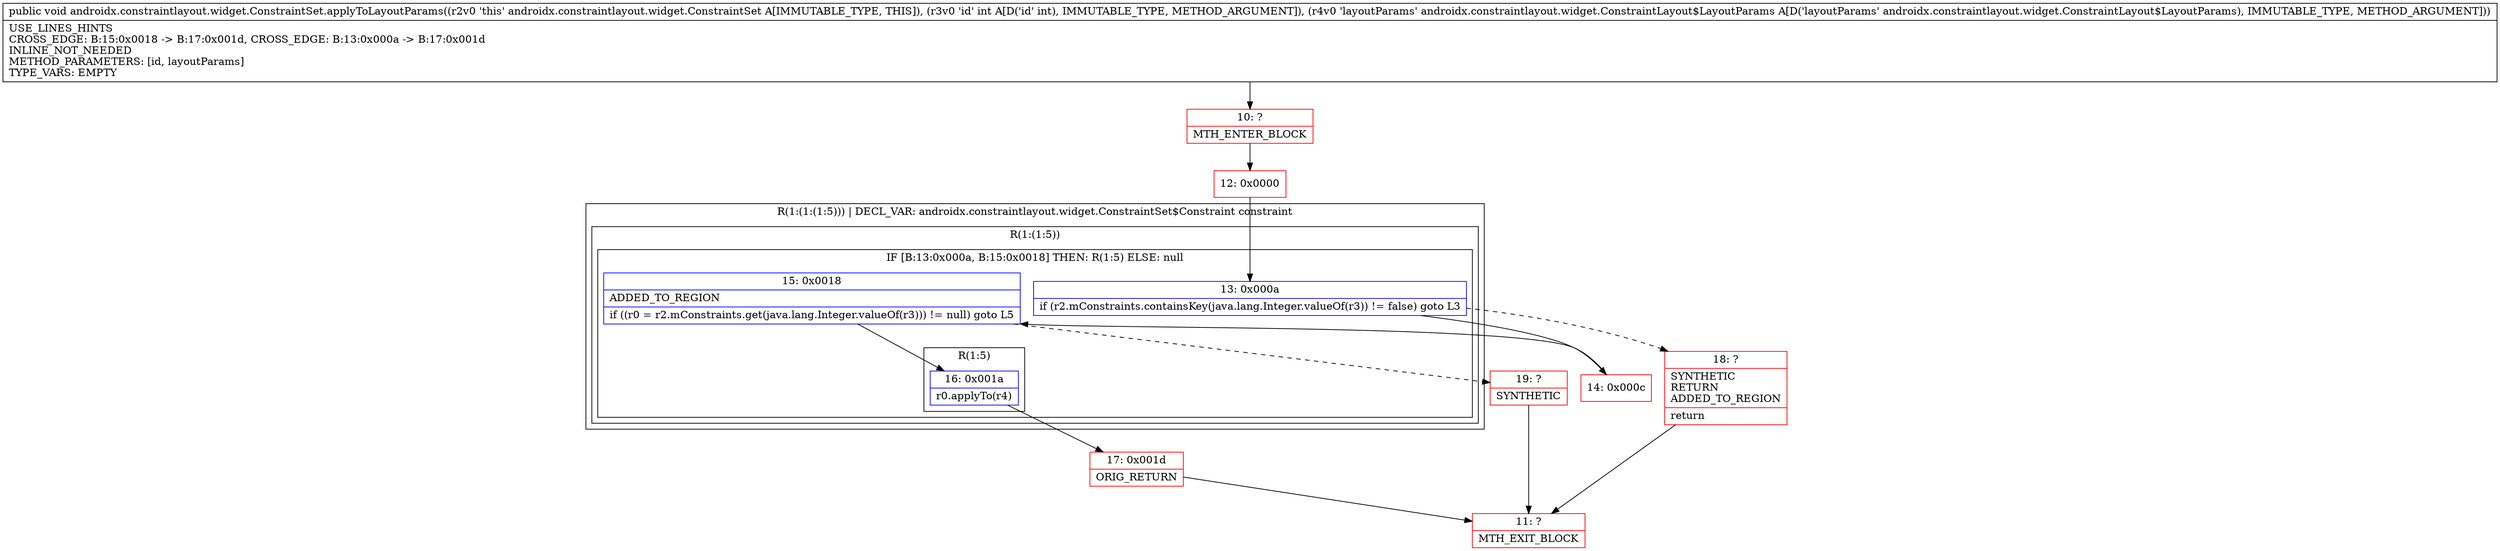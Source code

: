 digraph "CFG forandroidx.constraintlayout.widget.ConstraintSet.applyToLayoutParams(ILandroidx\/constraintlayout\/widget\/ConstraintLayout$LayoutParams;)V" {
subgraph cluster_Region_1887113682 {
label = "R(1:(1:(1:5))) | DECL_VAR: androidx.constraintlayout.widget.ConstraintSet$Constraint constraint\l";
node [shape=record,color=blue];
subgraph cluster_Region_450766122 {
label = "R(1:(1:5))";
node [shape=record,color=blue];
subgraph cluster_IfRegion_1444592872 {
label = "IF [B:13:0x000a, B:15:0x0018] THEN: R(1:5) ELSE: null";
node [shape=record,color=blue];
Node_13 [shape=record,label="{13\:\ 0x000a|if (r2.mConstraints.containsKey(java.lang.Integer.valueOf(r3)) != false) goto L3\l}"];
Node_15 [shape=record,label="{15\:\ 0x0018|ADDED_TO_REGION\l|if ((r0 = r2.mConstraints.get(java.lang.Integer.valueOf(r3))) != null) goto L5\l}"];
subgraph cluster_Region_518271476 {
label = "R(1:5)";
node [shape=record,color=blue];
Node_16 [shape=record,label="{16\:\ 0x001a|r0.applyTo(r4)\l}"];
}
}
}
}
Node_10 [shape=record,color=red,label="{10\:\ ?|MTH_ENTER_BLOCK\l}"];
Node_12 [shape=record,color=red,label="{12\:\ 0x0000}"];
Node_14 [shape=record,color=red,label="{14\:\ 0x000c}"];
Node_17 [shape=record,color=red,label="{17\:\ 0x001d|ORIG_RETURN\l}"];
Node_11 [shape=record,color=red,label="{11\:\ ?|MTH_EXIT_BLOCK\l}"];
Node_19 [shape=record,color=red,label="{19\:\ ?|SYNTHETIC\l}"];
Node_18 [shape=record,color=red,label="{18\:\ ?|SYNTHETIC\lRETURN\lADDED_TO_REGION\l|return\l}"];
MethodNode[shape=record,label="{public void androidx.constraintlayout.widget.ConstraintSet.applyToLayoutParams((r2v0 'this' androidx.constraintlayout.widget.ConstraintSet A[IMMUTABLE_TYPE, THIS]), (r3v0 'id' int A[D('id' int), IMMUTABLE_TYPE, METHOD_ARGUMENT]), (r4v0 'layoutParams' androidx.constraintlayout.widget.ConstraintLayout$LayoutParams A[D('layoutParams' androidx.constraintlayout.widget.ConstraintLayout$LayoutParams), IMMUTABLE_TYPE, METHOD_ARGUMENT]))  | USE_LINES_HINTS\lCROSS_EDGE: B:15:0x0018 \-\> B:17:0x001d, CROSS_EDGE: B:13:0x000a \-\> B:17:0x001d\lINLINE_NOT_NEEDED\lMETHOD_PARAMETERS: [id, layoutParams]\lTYPE_VARS: EMPTY\l}"];
MethodNode -> Node_10;Node_13 -> Node_14;
Node_13 -> Node_18[style=dashed];
Node_15 -> Node_16;
Node_15 -> Node_19[style=dashed];
Node_16 -> Node_17;
Node_10 -> Node_12;
Node_12 -> Node_13;
Node_14 -> Node_15;
Node_17 -> Node_11;
Node_19 -> Node_11;
Node_18 -> Node_11;
}

